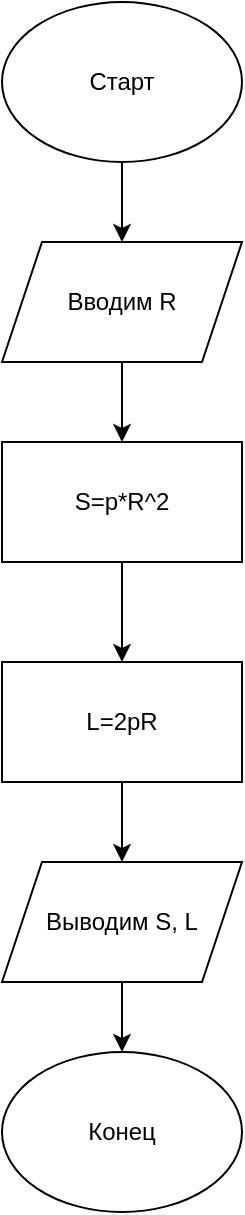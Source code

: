 <mxfile version="21.7.2" type="device" pages="6">
  <diagram id="C5RBs43oDa-KdzZeNtuy" name="номер 3">
    <mxGraphModel dx="1426" dy="785" grid="1" gridSize="10" guides="1" tooltips="1" connect="1" arrows="1" fold="1" page="1" pageScale="1" pageWidth="827" pageHeight="1169" math="0" shadow="0">
      <root>
        <mxCell id="WIyWlLk6GJQsqaUBKTNV-0" />
        <mxCell id="WIyWlLk6GJQsqaUBKTNV-1" parent="WIyWlLk6GJQsqaUBKTNV-0" />
        <mxCell id="jMP9YzN1QQGLW7BMB_IK-2" value="" style="edgeStyle=orthogonalEdgeStyle;rounded=0;orthogonalLoop=1;jettySize=auto;html=1;" parent="WIyWlLk6GJQsqaUBKTNV-1" source="jMP9YzN1QQGLW7BMB_IK-0" target="jMP9YzN1QQGLW7BMB_IK-1" edge="1">
          <mxGeometry relative="1" as="geometry" />
        </mxCell>
        <mxCell id="jMP9YzN1QQGLW7BMB_IK-0" value="Старт" style="ellipse;whiteSpace=wrap;html=1;" parent="WIyWlLk6GJQsqaUBKTNV-1" vertex="1">
          <mxGeometry x="200" y="60" width="120" height="80" as="geometry" />
        </mxCell>
        <mxCell id="jMP9YzN1QQGLW7BMB_IK-4" value="" style="edgeStyle=orthogonalEdgeStyle;rounded=0;orthogonalLoop=1;jettySize=auto;html=1;" parent="WIyWlLk6GJQsqaUBKTNV-1" source="jMP9YzN1QQGLW7BMB_IK-1" target="jMP9YzN1QQGLW7BMB_IK-3" edge="1">
          <mxGeometry relative="1" as="geometry" />
        </mxCell>
        <mxCell id="jMP9YzN1QQGLW7BMB_IK-1" value="Вводим R" style="shape=parallelogram;perimeter=parallelogramPerimeter;whiteSpace=wrap;html=1;fixedSize=1;" parent="WIyWlLk6GJQsqaUBKTNV-1" vertex="1">
          <mxGeometry x="200" y="180" width="120" height="60" as="geometry" />
        </mxCell>
        <mxCell id="jMP9YzN1QQGLW7BMB_IK-6" value="" style="edgeStyle=orthogonalEdgeStyle;rounded=0;orthogonalLoop=1;jettySize=auto;html=1;" parent="WIyWlLk6GJQsqaUBKTNV-1" source="jMP9YzN1QQGLW7BMB_IK-3" target="jMP9YzN1QQGLW7BMB_IK-5" edge="1">
          <mxGeometry relative="1" as="geometry" />
        </mxCell>
        <mxCell id="jMP9YzN1QQGLW7BMB_IK-3" value="S=p*R^2" style="whiteSpace=wrap;html=1;" parent="WIyWlLk6GJQsqaUBKTNV-1" vertex="1">
          <mxGeometry x="200" y="280" width="120" height="60" as="geometry" />
        </mxCell>
        <mxCell id="jMP9YzN1QQGLW7BMB_IK-8" value="" style="edgeStyle=orthogonalEdgeStyle;rounded=0;orthogonalLoop=1;jettySize=auto;html=1;" parent="WIyWlLk6GJQsqaUBKTNV-1" source="jMP9YzN1QQGLW7BMB_IK-5" target="jMP9YzN1QQGLW7BMB_IK-7" edge="1">
          <mxGeometry relative="1" as="geometry" />
        </mxCell>
        <mxCell id="jMP9YzN1QQGLW7BMB_IK-5" value="L=2pR" style="whiteSpace=wrap;html=1;" parent="WIyWlLk6GJQsqaUBKTNV-1" vertex="1">
          <mxGeometry x="200" y="390" width="120" height="60" as="geometry" />
        </mxCell>
        <mxCell id="jMP9YzN1QQGLW7BMB_IK-10" value="" style="edgeStyle=orthogonalEdgeStyle;rounded=0;orthogonalLoop=1;jettySize=auto;html=1;" parent="WIyWlLk6GJQsqaUBKTNV-1" source="jMP9YzN1QQGLW7BMB_IK-7" target="jMP9YzN1QQGLW7BMB_IK-9" edge="1">
          <mxGeometry relative="1" as="geometry" />
        </mxCell>
        <mxCell id="jMP9YzN1QQGLW7BMB_IK-7" value="Выводим S, L" style="shape=parallelogram;perimeter=parallelogramPerimeter;whiteSpace=wrap;html=1;fixedSize=1;" parent="WIyWlLk6GJQsqaUBKTNV-1" vertex="1">
          <mxGeometry x="200" y="490" width="120" height="60" as="geometry" />
        </mxCell>
        <mxCell id="jMP9YzN1QQGLW7BMB_IK-9" value="Конец" style="ellipse;whiteSpace=wrap;html=1;" parent="WIyWlLk6GJQsqaUBKTNV-1" vertex="1">
          <mxGeometry x="200" y="585" width="120" height="80" as="geometry" />
        </mxCell>
      </root>
    </mxGraphModel>
  </diagram>
  <diagram id="EHZowhGaF2SpqeX0vkfM" name="номер 5">
    <mxGraphModel dx="1426" dy="785" grid="1" gridSize="10" guides="1" tooltips="1" connect="1" arrows="1" fold="1" page="1" pageScale="1" pageWidth="827" pageHeight="1169" math="0" shadow="0">
      <root>
        <mxCell id="0" />
        <mxCell id="1" parent="0" />
        <mxCell id="EZnnBk4zz9GVksVy2YGs-3" value="" style="edgeStyle=orthogonalEdgeStyle;rounded=0;orthogonalLoop=1;jettySize=auto;html=1;" parent="1" source="EZnnBk4zz9GVksVy2YGs-1" target="EZnnBk4zz9GVksVy2YGs-2" edge="1">
          <mxGeometry relative="1" as="geometry" />
        </mxCell>
        <mxCell id="EZnnBk4zz9GVksVy2YGs-1" value="Старт" style="ellipse;whiteSpace=wrap;html=1;" parent="1" vertex="1">
          <mxGeometry x="110" y="100" width="120" height="80" as="geometry" />
        </mxCell>
        <mxCell id="EZnnBk4zz9GVksVy2YGs-5" value="" style="edgeStyle=orthogonalEdgeStyle;rounded=0;orthogonalLoop=1;jettySize=auto;html=1;" parent="1" source="EZnnBk4zz9GVksVy2YGs-2" target="EZnnBk4zz9GVksVy2YGs-4" edge="1">
          <mxGeometry relative="1" as="geometry" />
        </mxCell>
        <mxCell id="EZnnBk4zz9GVksVy2YGs-2" value="Вводим a,b" style="shape=parallelogram;perimeter=parallelogramPerimeter;whiteSpace=wrap;html=1;fixedSize=1;" parent="1" vertex="1">
          <mxGeometry x="110" y="210" width="120" height="60" as="geometry" />
        </mxCell>
        <mxCell id="EZnnBk4zz9GVksVy2YGs-7" value="" style="edgeStyle=orthogonalEdgeStyle;rounded=0;orthogonalLoop=1;jettySize=auto;html=1;" parent="1" source="EZnnBk4zz9GVksVy2YGs-4" target="EZnnBk4zz9GVksVy2YGs-6" edge="1">
          <mxGeometry relative="1" as="geometry" />
        </mxCell>
        <mxCell id="EZnnBk4zz9GVksVy2YGs-4" value="A = (a^3+b^3)/2" style="whiteSpace=wrap;html=1;" parent="1" vertex="1">
          <mxGeometry x="110" y="320" width="120" height="60" as="geometry" />
        </mxCell>
        <mxCell id="EZnnBk4zz9GVksVy2YGs-9" value="" style="edgeStyle=orthogonalEdgeStyle;rounded=0;orthogonalLoop=1;jettySize=auto;html=1;" parent="1" source="EZnnBk4zz9GVksVy2YGs-6" target="EZnnBk4zz9GVksVy2YGs-8" edge="1">
          <mxGeometry relative="1" as="geometry" />
        </mxCell>
        <mxCell id="EZnnBk4zz9GVksVy2YGs-6" value="B = √(|a|*|b|)" style="whiteSpace=wrap;html=1;" parent="1" vertex="1">
          <mxGeometry x="110" y="430" width="120" height="60" as="geometry" />
        </mxCell>
        <mxCell id="EZnnBk4zz9GVksVy2YGs-11" value="" style="edgeStyle=orthogonalEdgeStyle;rounded=0;orthogonalLoop=1;jettySize=auto;html=1;" parent="1" source="EZnnBk4zz9GVksVy2YGs-8" target="EZnnBk4zz9GVksVy2YGs-10" edge="1">
          <mxGeometry relative="1" as="geometry" />
        </mxCell>
        <mxCell id="EZnnBk4zz9GVksVy2YGs-8" value="выводим A, B" style="shape=parallelogram;perimeter=parallelogramPerimeter;whiteSpace=wrap;html=1;fixedSize=1;" parent="1" vertex="1">
          <mxGeometry x="110" y="540" width="120" height="60" as="geometry" />
        </mxCell>
        <mxCell id="EZnnBk4zz9GVksVy2YGs-10" value="Конец" style="ellipse;whiteSpace=wrap;html=1;" parent="1" vertex="1">
          <mxGeometry x="110" y="630" width="120" height="80" as="geometry" />
        </mxCell>
      </root>
    </mxGraphModel>
  </diagram>
  <diagram id="eAGKnqx-NDigS6w276Rj" name="номер 6">
    <mxGraphModel dx="1426" dy="785" grid="1" gridSize="10" guides="1" tooltips="1" connect="1" arrows="1" fold="1" page="1" pageScale="1" pageWidth="827" pageHeight="1169" math="0" shadow="0">
      <root>
        <mxCell id="0" />
        <mxCell id="1" parent="0" />
        <mxCell id="ldYZGOxx0HmSGkOqh88O-3" value="" style="edgeStyle=orthogonalEdgeStyle;rounded=0;orthogonalLoop=1;jettySize=auto;html=1;" parent="1" source="ldYZGOxx0HmSGkOqh88O-1" target="ldYZGOxx0HmSGkOqh88O-2" edge="1">
          <mxGeometry relative="1" as="geometry">
            <Array as="points">
              <mxPoint x="180" y="190" />
              <mxPoint x="180" y="190" />
            </Array>
          </mxGeometry>
        </mxCell>
        <mxCell id="ldYZGOxx0HmSGkOqh88O-1" value="Старт" style="ellipse;whiteSpace=wrap;html=1;" parent="1" vertex="1">
          <mxGeometry x="120" y="110" width="120" height="80" as="geometry" />
        </mxCell>
        <mxCell id="2o4AfQn0tHwbYqNsMXMo-2" value="" style="edgeStyle=orthogonalEdgeStyle;rounded=0;orthogonalLoop=1;jettySize=auto;html=1;" parent="1" source="ldYZGOxx0HmSGkOqh88O-2" target="2o4AfQn0tHwbYqNsMXMo-1" edge="1">
          <mxGeometry relative="1" as="geometry" />
        </mxCell>
        <mxCell id="ldYZGOxx0HmSGkOqh88O-2" value="вводим а=x&lt;sub&gt;1&lt;/sub&gt;, b=y&lt;sub&gt;1&lt;/sub&gt;,&lt;br&gt;&amp;nbsp;c=x&lt;sub&gt;2&lt;/sub&gt;, d=y&lt;sub&gt;2&lt;/sub&gt;" style="shape=parallelogram;perimeter=parallelogramPerimeter;whiteSpace=wrap;html=1;fixedSize=1;" parent="1" vertex="1">
          <mxGeometry x="110" y="240" width="140" height="60" as="geometry" />
        </mxCell>
        <mxCell id="2o4AfQn0tHwbYqNsMXMo-4" value="" style="edgeStyle=orthogonalEdgeStyle;rounded=0;orthogonalLoop=1;jettySize=auto;html=1;" parent="1" source="2o4AfQn0tHwbYqNsMXMo-1" target="2o4AfQn0tHwbYqNsMXMo-3" edge="1">
          <mxGeometry relative="1" as="geometry" />
        </mxCell>
        <mxCell id="2o4AfQn0tHwbYqNsMXMo-1" value="A=√((c-a)^2+(b-d)^2)" style="whiteSpace=wrap;html=1;" parent="1" vertex="1">
          <mxGeometry x="120" y="340" width="120" height="60" as="geometry" />
        </mxCell>
        <mxCell id="2o4AfQn0tHwbYqNsMXMo-6" value="" style="edgeStyle=orthogonalEdgeStyle;rounded=0;orthogonalLoop=1;jettySize=auto;html=1;" parent="1" source="2o4AfQn0tHwbYqNsMXMo-3" target="2o4AfQn0tHwbYqNsMXMo-5" edge="1">
          <mxGeometry relative="1" as="geometry" />
        </mxCell>
        <mxCell id="2o4AfQn0tHwbYqNsMXMo-3" value="выводим A" style="shape=parallelogram;perimeter=parallelogramPerimeter;whiteSpace=wrap;html=1;fixedSize=1;" parent="1" vertex="1">
          <mxGeometry x="120" y="460" width="120" height="60" as="geometry" />
        </mxCell>
        <mxCell id="2o4AfQn0tHwbYqNsMXMo-5" value="Конец" style="ellipse;whiteSpace=wrap;html=1;" parent="1" vertex="1">
          <mxGeometry x="120" y="560" width="120" height="80" as="geometry" />
        </mxCell>
      </root>
    </mxGraphModel>
  </diagram>
  <diagram id="KCjzHVTyGTwrvImOvhGV" name="номер 7">
    <mxGraphModel dx="1426" dy="785" grid="1" gridSize="10" guides="1" tooltips="1" connect="1" arrows="1" fold="1" page="1" pageScale="1" pageWidth="827" pageHeight="1169" math="0" shadow="0">
      <root>
        <mxCell id="0" />
        <mxCell id="1" parent="0" />
        <mxCell id="3zo_105p3AvKSCaAqQMi-3" value="" style="edgeStyle=orthogonalEdgeStyle;rounded=0;orthogonalLoop=1;jettySize=auto;html=1;" parent="1" source="3zo_105p3AvKSCaAqQMi-1" target="3zo_105p3AvKSCaAqQMi-2" edge="1">
          <mxGeometry relative="1" as="geometry" />
        </mxCell>
        <mxCell id="3zo_105p3AvKSCaAqQMi-1" value="Старт" style="ellipse;whiteSpace=wrap;html=1;" parent="1" vertex="1">
          <mxGeometry x="140" y="80" width="120" height="80" as="geometry" />
        </mxCell>
        <mxCell id="3zo_105p3AvKSCaAqQMi-5" value="" style="edgeStyle=orthogonalEdgeStyle;rounded=0;orthogonalLoop=1;jettySize=auto;html=1;" parent="1" source="3zo_105p3AvKSCaAqQMi-2" target="3zo_105p3AvKSCaAqQMi-4" edge="1">
          <mxGeometry relative="1" as="geometry" />
        </mxCell>
        <mxCell id="3zo_105p3AvKSCaAqQMi-2" value="вводим а=x, b=y" style="shape=parallelogram;perimeter=parallelogramPerimeter;whiteSpace=wrap;html=1;fixedSize=1;" parent="1" vertex="1">
          <mxGeometry x="140" y="190" width="120" height="60" as="geometry" />
        </mxCell>
        <mxCell id="3zo_105p3AvKSCaAqQMi-7" value="" style="edgeStyle=orthogonalEdgeStyle;rounded=0;orthogonalLoop=1;jettySize=auto;html=1;" parent="1" source="3zo_105p3AvKSCaAqQMi-4" target="3zo_105p3AvKSCaAqQMi-6" edge="1">
          <mxGeometry relative="1" as="geometry" />
        </mxCell>
        <mxCell id="3zo_105p3AvKSCaAqQMi-4" value="S=a+b" style="whiteSpace=wrap;html=1;" parent="1" vertex="1">
          <mxGeometry x="140" y="290" width="120" height="60" as="geometry" />
        </mxCell>
        <mxCell id="3zo_105p3AvKSCaAqQMi-9" value="" style="edgeStyle=orthogonalEdgeStyle;rounded=0;orthogonalLoop=1;jettySize=auto;html=1;" parent="1" source="3zo_105p3AvKSCaAqQMi-6" target="3zo_105p3AvKSCaAqQMi-8" edge="1">
          <mxGeometry relative="1" as="geometry" />
        </mxCell>
        <mxCell id="3zo_105p3AvKSCaAqQMi-6" value="R=a-b" style="whiteSpace=wrap;html=1;" parent="1" vertex="1">
          <mxGeometry x="140" y="390" width="120" height="60" as="geometry" />
        </mxCell>
        <mxCell id="3zo_105p3AvKSCaAqQMi-11" value="" style="edgeStyle=orthogonalEdgeStyle;rounded=0;orthogonalLoop=1;jettySize=auto;html=1;" parent="1" source="3zo_105p3AvKSCaAqQMi-8" target="3zo_105p3AvKSCaAqQMi-10" edge="1">
          <mxGeometry relative="1" as="geometry" />
        </mxCell>
        <mxCell id="3zo_105p3AvKSCaAqQMi-8" value="P=a*b" style="whiteSpace=wrap;html=1;" parent="1" vertex="1">
          <mxGeometry x="140" y="500" width="120" height="60" as="geometry" />
        </mxCell>
        <mxCell id="3zo_105p3AvKSCaAqQMi-13" value="" style="edgeStyle=orthogonalEdgeStyle;rounded=0;orthogonalLoop=1;jettySize=auto;html=1;" parent="1" source="3zo_105p3AvKSCaAqQMi-10" target="3zo_105p3AvKSCaAqQMi-12" edge="1">
          <mxGeometry relative="1" as="geometry" />
        </mxCell>
        <mxCell id="3zo_105p3AvKSCaAqQMi-10" value="C=a/b" style="whiteSpace=wrap;html=1;" parent="1" vertex="1">
          <mxGeometry x="140" y="610" width="120" height="60" as="geometry" />
        </mxCell>
        <mxCell id="3zo_105p3AvKSCaAqQMi-15" value="" style="edgeStyle=orthogonalEdgeStyle;rounded=0;orthogonalLoop=1;jettySize=auto;html=1;" parent="1" source="3zo_105p3AvKSCaAqQMi-12" target="3zo_105p3AvKSCaAqQMi-14" edge="1">
          <mxGeometry relative="1" as="geometry" />
        </mxCell>
        <mxCell id="3zo_105p3AvKSCaAqQMi-12" value="выводим &lt;br&gt;S, R, P, C" style="shape=parallelogram;perimeter=parallelogramPerimeter;whiteSpace=wrap;html=1;fixedSize=1;" parent="1" vertex="1">
          <mxGeometry x="140" y="710" width="120" height="60" as="geometry" />
        </mxCell>
        <mxCell id="3zo_105p3AvKSCaAqQMi-14" value="Конец" style="ellipse;whiteSpace=wrap;html=1;" parent="1" vertex="1">
          <mxGeometry x="140" y="830" width="120" height="80" as="geometry" />
        </mxCell>
      </root>
    </mxGraphModel>
  </diagram>
  <diagram id="Nd4d-qJZdiwb4b3Uknq3" name="номер 10">
    <mxGraphModel dx="1426" dy="785" grid="1" gridSize="10" guides="1" tooltips="1" connect="1" arrows="1" fold="1" page="1" pageScale="1" pageWidth="827" pageHeight="1169" math="0" shadow="0">
      <root>
        <mxCell id="0" />
        <mxCell id="1" parent="0" />
        <mxCell id="DiBd5WZ_-PXnW1E2g_vA-3" value="" style="edgeStyle=orthogonalEdgeStyle;rounded=0;orthogonalLoop=1;jettySize=auto;html=1;" parent="1" source="DiBd5WZ_-PXnW1E2g_vA-1" target="DiBd5WZ_-PXnW1E2g_vA-2" edge="1">
          <mxGeometry relative="1" as="geometry" />
        </mxCell>
        <mxCell id="DiBd5WZ_-PXnW1E2g_vA-1" value="Старт" style="ellipse;whiteSpace=wrap;html=1;" parent="1" vertex="1">
          <mxGeometry x="80" y="40" width="120" height="80" as="geometry" />
        </mxCell>
        <mxCell id="DiBd5WZ_-PXnW1E2g_vA-5" value="" style="edgeStyle=orthogonalEdgeStyle;rounded=0;orthogonalLoop=1;jettySize=auto;html=1;" parent="1" source="DiBd5WZ_-PXnW1E2g_vA-2" target="DiBd5WZ_-PXnW1E2g_vA-4" edge="1">
          <mxGeometry relative="1" as="geometry" />
        </mxCell>
        <mxCell id="DiBd5WZ_-PXnW1E2g_vA-2" value="вводим a" style="shape=parallelogram;perimeter=parallelogramPerimeter;whiteSpace=wrap;html=1;fixedSize=1;" parent="1" vertex="1">
          <mxGeometry x="80" y="160" width="120" height="60" as="geometry" />
        </mxCell>
        <mxCell id="DiBd5WZ_-PXnW1E2g_vA-7" value="" style="edgeStyle=orthogonalEdgeStyle;rounded=0;orthogonalLoop=1;jettySize=auto;html=1;" parent="1" source="DiBd5WZ_-PXnW1E2g_vA-4" target="DiBd5WZ_-PXnW1E2g_vA-6" edge="1">
          <mxGeometry relative="1" as="geometry" />
        </mxCell>
        <mxCell id="DiBd5WZ_-PXnW1E2g_vA-4" value="a=((a/2)^2)/pi" style="whiteSpace=wrap;html=1;" parent="1" vertex="1">
          <mxGeometry x="80" y="280" width="120" height="60" as="geometry" />
        </mxCell>
        <mxCell id="DiBd5WZ_-PXnW1E2g_vA-9" value="" style="edgeStyle=orthogonalEdgeStyle;rounded=0;orthogonalLoop=1;jettySize=auto;html=1;" parent="1" source="DiBd5WZ_-PXnW1E2g_vA-6" target="DiBd5WZ_-PXnW1E2g_vA-8" edge="1">
          <mxGeometry relative="1" as="geometry" />
        </mxCell>
        <mxCell id="DiBd5WZ_-PXnW1E2g_vA-6" value="выводим а" style="shape=parallelogram;perimeter=parallelogramPerimeter;whiteSpace=wrap;html=1;fixedSize=1;" parent="1" vertex="1">
          <mxGeometry x="80" y="390" width="120" height="60" as="geometry" />
        </mxCell>
        <mxCell id="DiBd5WZ_-PXnW1E2g_vA-8" value="Конец" style="ellipse;whiteSpace=wrap;html=1;" parent="1" vertex="1">
          <mxGeometry x="80" y="490" width="120" height="80" as="geometry" />
        </mxCell>
      </root>
    </mxGraphModel>
  </diagram>
  <diagram id="2a1KJcxrxVTO4nU4EV-C" name="номер 11">
    <mxGraphModel dx="1426" dy="785" grid="1" gridSize="10" guides="1" tooltips="1" connect="1" arrows="1" fold="1" page="1" pageScale="1" pageWidth="827" pageHeight="1169" math="0" shadow="0">
      <root>
        <mxCell id="0" />
        <mxCell id="1" parent="0" />
        <mxCell id="iHeHpC8KiwISgQ4z0fcV-3" value="" style="edgeStyle=orthogonalEdgeStyle;rounded=0;orthogonalLoop=1;jettySize=auto;html=1;" parent="1" source="iHeHpC8KiwISgQ4z0fcV-1" target="iHeHpC8KiwISgQ4z0fcV-2" edge="1">
          <mxGeometry relative="1" as="geometry" />
        </mxCell>
        <mxCell id="iHeHpC8KiwISgQ4z0fcV-1" value="Старт" style="ellipse;whiteSpace=wrap;html=1;" parent="1" vertex="1">
          <mxGeometry x="120" y="30" width="120" height="80" as="geometry" />
        </mxCell>
        <mxCell id="iHeHpC8KiwISgQ4z0fcV-5" value="" style="edgeStyle=orthogonalEdgeStyle;rounded=0;orthogonalLoop=1;jettySize=auto;html=1;" parent="1" source="iHeHpC8KiwISgQ4z0fcV-2" target="iHeHpC8KiwISgQ4z0fcV-4" edge="1">
          <mxGeometry relative="1" as="geometry" />
        </mxCell>
        <mxCell id="iHeHpC8KiwISgQ4z0fcV-2" value="вводим r, R" style="shape=parallelogram;perimeter=parallelogramPerimeter;whiteSpace=wrap;html=1;fixedSize=1;" parent="1" vertex="1">
          <mxGeometry x="120" y="160" width="120" height="60" as="geometry" />
        </mxCell>
        <mxCell id="8K8qpe2i4lU2k-e9cT1x-2" value="" style="edgeStyle=orthogonalEdgeStyle;rounded=0;orthogonalLoop=1;jettySize=auto;html=1;" edge="1" parent="1" source="iHeHpC8KiwISgQ4z0fcV-4" target="0Qy-jwKNtEmWhdNwpDL7-1">
          <mxGeometry relative="1" as="geometry" />
        </mxCell>
        <mxCell id="iHeHpC8KiwISgQ4z0fcV-4" value="S=2*pi*(R-r)" style="whiteSpace=wrap;html=1;" parent="1" vertex="1">
          <mxGeometry x="120" y="270" width="120" height="60" as="geometry" />
        </mxCell>
        <mxCell id="8K8qpe2i4lU2k-e9cT1x-3" value="" style="edgeStyle=orthogonalEdgeStyle;rounded=0;orthogonalLoop=1;jettySize=auto;html=1;" edge="1" parent="1" source="0Qy-jwKNtEmWhdNwpDL7-1" target="8K8qpe2i4lU2k-e9cT1x-1">
          <mxGeometry relative="1" as="geometry" />
        </mxCell>
        <mxCell id="0Qy-jwKNtEmWhdNwpDL7-1" value="выводим S" style="shape=parallelogram;perimeter=parallelogramPerimeter;whiteSpace=wrap;html=1;fixedSize=1;" vertex="1" parent="1">
          <mxGeometry x="120" y="350" width="120" height="60" as="geometry" />
        </mxCell>
        <mxCell id="8K8qpe2i4lU2k-e9cT1x-1" value="Конец" style="ellipse;whiteSpace=wrap;html=1;" vertex="1" parent="1">
          <mxGeometry x="120" y="460" width="120" height="80" as="geometry" />
        </mxCell>
      </root>
    </mxGraphModel>
  </diagram>
</mxfile>
